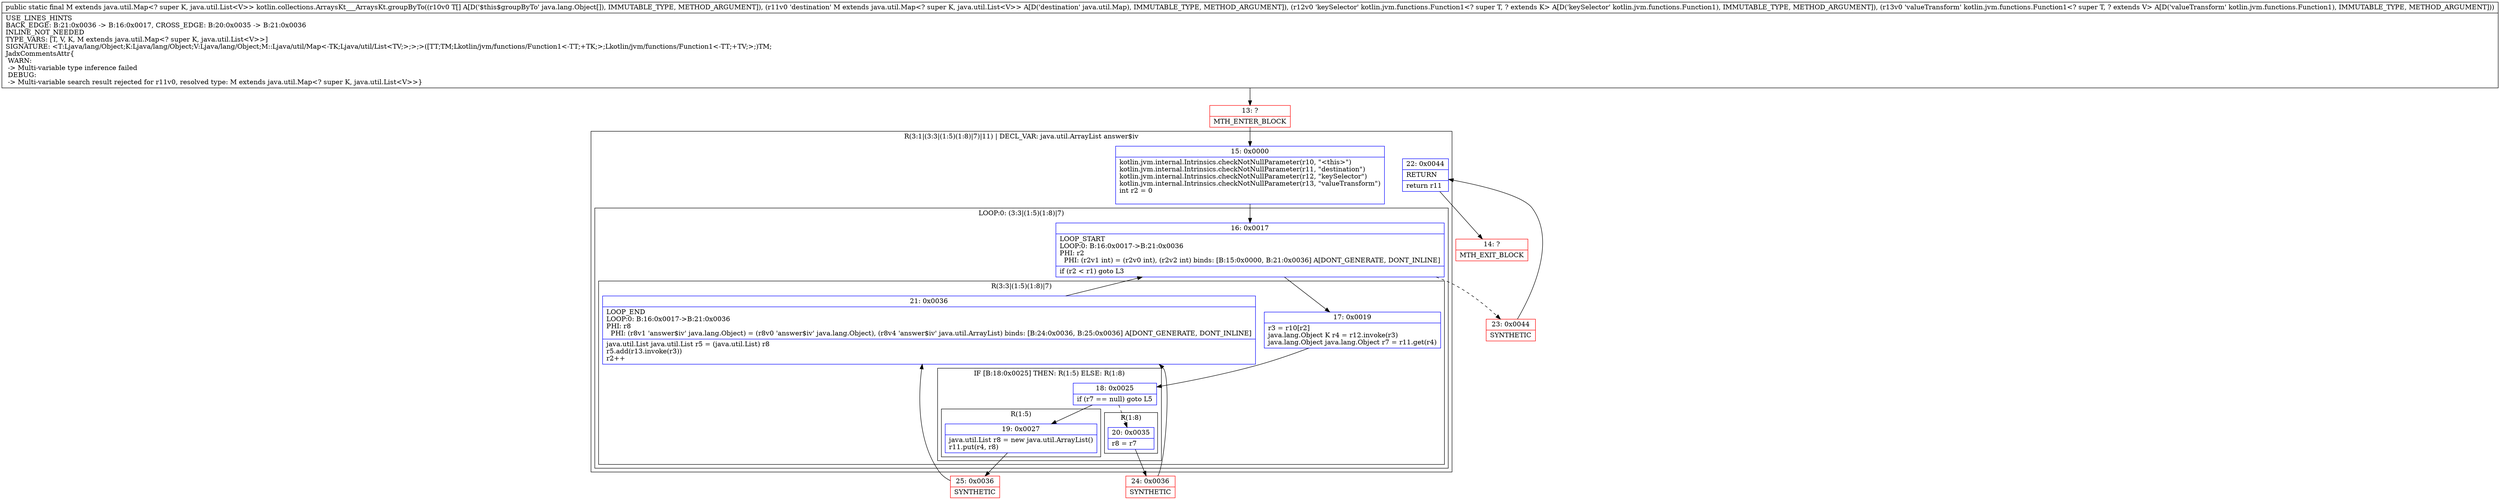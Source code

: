 digraph "CFG forkotlin.collections.ArraysKt___ArraysKt.groupByTo([Ljava\/lang\/Object;Ljava\/util\/Map;Lkotlin\/jvm\/functions\/Function1;Lkotlin\/jvm\/functions\/Function1;)Ljava\/util\/Map;" {
subgraph cluster_Region_859553556 {
label = "R(3:1|(3:3|(1:5)(1:8)|7)|11) | DECL_VAR: java.util.ArrayList answer$iv\l";
node [shape=record,color=blue];
Node_15 [shape=record,label="{15\:\ 0x0000|kotlin.jvm.internal.Intrinsics.checkNotNullParameter(r10, \"\<this\>\")\lkotlin.jvm.internal.Intrinsics.checkNotNullParameter(r11, \"destination\")\lkotlin.jvm.internal.Intrinsics.checkNotNullParameter(r12, \"keySelector\")\lkotlin.jvm.internal.Intrinsics.checkNotNullParameter(r13, \"valueTransform\")\lint r2 = 0\l\l}"];
subgraph cluster_LoopRegion_1686689124 {
label = "LOOP:0: (3:3|(1:5)(1:8)|7)";
node [shape=record,color=blue];
Node_16 [shape=record,label="{16\:\ 0x0017|LOOP_START\lLOOP:0: B:16:0x0017\-\>B:21:0x0036\lPHI: r2 \l  PHI: (r2v1 int) = (r2v0 int), (r2v2 int) binds: [B:15:0x0000, B:21:0x0036] A[DONT_GENERATE, DONT_INLINE]\l|if (r2 \< r1) goto L3\l}"];
subgraph cluster_Region_893430274 {
label = "R(3:3|(1:5)(1:8)|7)";
node [shape=record,color=blue];
Node_17 [shape=record,label="{17\:\ 0x0019|r3 = r10[r2]\ljava.lang.Object K r4 = r12.invoke(r3)\ljava.lang.Object java.lang.Object r7 = r11.get(r4)\l}"];
subgraph cluster_IfRegion_1083337827 {
label = "IF [B:18:0x0025] THEN: R(1:5) ELSE: R(1:8)";
node [shape=record,color=blue];
Node_18 [shape=record,label="{18\:\ 0x0025|if (r7 == null) goto L5\l}"];
subgraph cluster_Region_1502253778 {
label = "R(1:5)";
node [shape=record,color=blue];
Node_19 [shape=record,label="{19\:\ 0x0027|java.util.List r8 = new java.util.ArrayList()\lr11.put(r4, r8)\l}"];
}
subgraph cluster_Region_775927930 {
label = "R(1:8)";
node [shape=record,color=blue];
Node_20 [shape=record,label="{20\:\ 0x0035|r8 = r7\l}"];
}
}
Node_21 [shape=record,label="{21\:\ 0x0036|LOOP_END\lLOOP:0: B:16:0x0017\-\>B:21:0x0036\lPHI: r8 \l  PHI: (r8v1 'answer$iv' java.lang.Object) = (r8v0 'answer$iv' java.lang.Object), (r8v4 'answer$iv' java.util.ArrayList) binds: [B:24:0x0036, B:25:0x0036] A[DONT_GENERATE, DONT_INLINE]\l|java.util.List java.util.List r5 = (java.util.List) r8\lr5.add(r13.invoke(r3))\lr2++\l}"];
}
}
Node_22 [shape=record,label="{22\:\ 0x0044|RETURN\l|return r11\l}"];
}
Node_13 [shape=record,color=red,label="{13\:\ ?|MTH_ENTER_BLOCK\l}"];
Node_25 [shape=record,color=red,label="{25\:\ 0x0036|SYNTHETIC\l}"];
Node_24 [shape=record,color=red,label="{24\:\ 0x0036|SYNTHETIC\l}"];
Node_23 [shape=record,color=red,label="{23\:\ 0x0044|SYNTHETIC\l}"];
Node_14 [shape=record,color=red,label="{14\:\ ?|MTH_EXIT_BLOCK\l}"];
MethodNode[shape=record,label="{public static final M extends java.util.Map\<? super K, java.util.List\<V\>\> kotlin.collections.ArraysKt___ArraysKt.groupByTo((r10v0 T[] A[D('$this$groupByTo' java.lang.Object[]), IMMUTABLE_TYPE, METHOD_ARGUMENT]), (r11v0 'destination' M extends java.util.Map\<? super K, java.util.List\<V\>\> A[D('destination' java.util.Map), IMMUTABLE_TYPE, METHOD_ARGUMENT]), (r12v0 'keySelector' kotlin.jvm.functions.Function1\<? super T, ? extends K\> A[D('keySelector' kotlin.jvm.functions.Function1), IMMUTABLE_TYPE, METHOD_ARGUMENT]), (r13v0 'valueTransform' kotlin.jvm.functions.Function1\<? super T, ? extends V\> A[D('valueTransform' kotlin.jvm.functions.Function1), IMMUTABLE_TYPE, METHOD_ARGUMENT]))  | USE_LINES_HINTS\lBACK_EDGE: B:21:0x0036 \-\> B:16:0x0017, CROSS_EDGE: B:20:0x0035 \-\> B:21:0x0036\lINLINE_NOT_NEEDED\lTYPE_VARS: [T, V, K, M extends java.util.Map\<? super K, java.util.List\<V\>\>]\lSIGNATURE: \<T:Ljava\/lang\/Object;K:Ljava\/lang\/Object;V:Ljava\/lang\/Object;M::Ljava\/util\/Map\<\-TK;Ljava\/util\/List\<TV;\>;\>;\>([TT;TM;Lkotlin\/jvm\/functions\/Function1\<\-TT;+TK;\>;Lkotlin\/jvm\/functions\/Function1\<\-TT;+TV;\>;)TM;\lJadxCommentsAttr\{\l WARN: \l \-\> Multi\-variable type inference failed\l DEBUG: \l \-\> Multi\-variable search result rejected for r11v0, resolved type: M extends java.util.Map\<? super K, java.util.List\<V\>\>\}\l}"];
MethodNode -> Node_13;Node_15 -> Node_16;
Node_16 -> Node_17;
Node_16 -> Node_23[style=dashed];
Node_17 -> Node_18;
Node_18 -> Node_19;
Node_18 -> Node_20[style=dashed];
Node_19 -> Node_25;
Node_20 -> Node_24;
Node_21 -> Node_16;
Node_22 -> Node_14;
Node_13 -> Node_15;
Node_25 -> Node_21;
Node_24 -> Node_21;
Node_23 -> Node_22;
}

